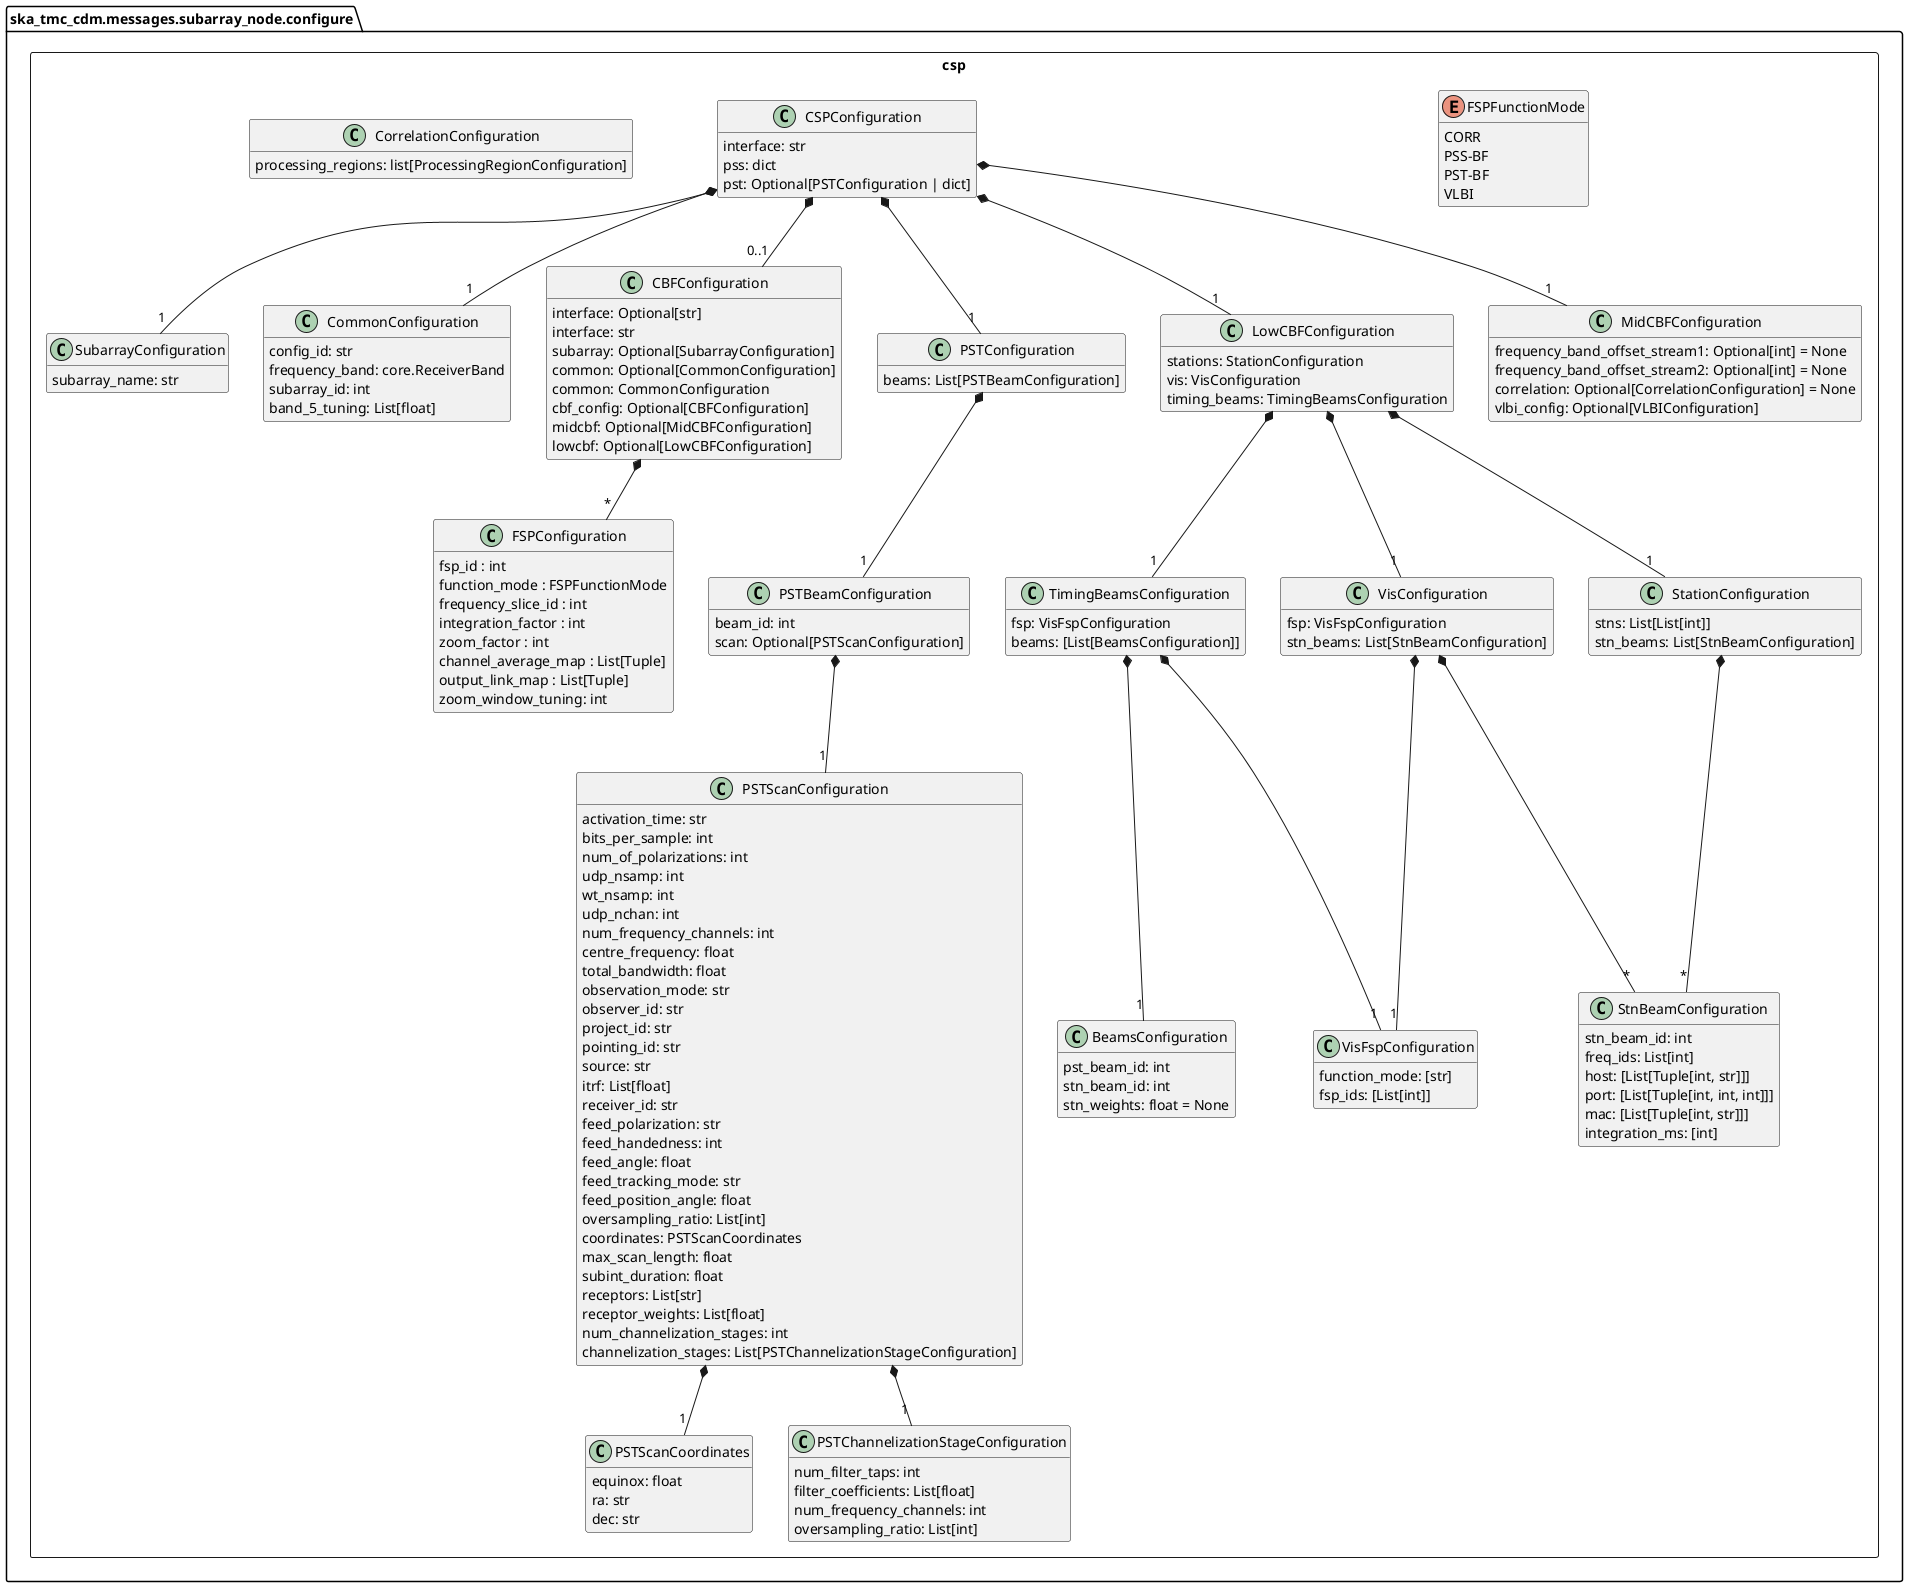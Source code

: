 @startuml
hide empty members

' Remove the following lines when VLBI, PSS and PST
' are added to CDM
remove VLBIConfiguration
remove PSTConfiguration
remove PSSConfiguration

set separator none
package ska_tmc_cdm.messages.subarray_node.configure {
	package csp <<Rectangle>> {
		class SubarrayConfiguration {
			subarray_name: str
		}

		class CommonConfiguration {
			config_id: str
			frequency_band: core.ReceiverBand
			subarray_id: int
			band_5_tuning: List[float]
		}

		class CBFConfiguration {
			interface: Optional[str]
			interface: str
			subarray: Optional[SubarrayConfiguration]
			common: Optional[CommonConfiguration]
			common: CommonConfiguration
			cbf_config: Optional[CBFConfiguration]
			midcbf: Optional[MidCBFConfiguration]
			lowcbf: Optional[LowCBFConfiguration]
		}

		enum FSPFunctionMode {
			CORR
			PSS-BF
			PST-BF
			VLBI
		}

		class FSPConfiguration {
			fsp_id : int
			function_mode : FSPFunctionMode
			frequency_slice_id : int
			integration_factor : int
			zoom_factor : int
			channel_average_map : List[Tuple]
			output_link_map : List[Tuple]
			zoom_window_tuning: int
		}

		class PSTScanConfiguration {
			activation_time: str
			bits_per_sample: int
			num_of_polarizations: int
			udp_nsamp: int
			wt_nsamp: int
			udp_nchan: int
			num_frequency_channels: int
			centre_frequency: float
			total_bandwidth: float
			observation_mode: str
			observer_id: str
			project_id: str
			pointing_id: str
			source: str
			itrf: List[float]
			receiver_id: str
			feed_polarization: str
			feed_handedness: int
			feed_angle: float
			feed_tracking_mode: str
			feed_position_angle: float
			oversampling_ratio: List[int]
			coordinates: PSTScanCoordinates
			max_scan_length: float
			subint_duration: float
			receptors: List[str]
			receptor_weights: List[float]
			num_channelization_stages: int
			channelization_stages: List[PSTChannelizationStageConfiguration]
		}

		class PSTBeamConfiguration {
			beam_id: int
			scan: Optional[PSTScanConfiguration]
		}

		class PSTScanCoordinates {
			equinox: float
			ra: str
			dec: str
		}

		class PSTChannelizationStageConfiguration {
			num_filter_taps: int
			filter_coefficients: List[float]
			num_frequency_channels: int
			oversampling_ratio: List[int]
		}

		class PSTConfiguration {
			beams: List[PSTBeamConfiguration]
		}

		class CSPConfiguration {
			interface: str
			pss: dict
			pst: Optional[PSTConfiguration | dict]

		}

		class CorrelationConfiguration {
			processing_regions: list[ProcessingRegionConfiguration]
		}

		class LowCBFConfiguration {
			stations: StationConfiguration
			vis: VisConfiguration
			timing_beams: TimingBeamsConfiguration
		}

		class MidCBFConfiguration {
			frequency_band_offset_stream1: Optional[int] = None
			frequency_band_offset_stream2: Optional[int] = None
			correlation: Optional[CorrelationConfiguration] = None
			vlbi_config: Optional[VLBIConfiguration]
		}

		class TimingBeamsConfiguration {
			fsp: VisFspConfiguration
			beams: [List[BeamsConfiguration]]
		}

		class BeamsConfiguration {
			pst_beam_id: int
			stn_beam_id: int
			stn_weights: float = None
		}

		class StationConfiguration {
			stns: List[List[int]]
			stn_beams: List[StnBeamConfiguration]
		}

		class StnBeamConfiguration {
			stn_beam_id: int
			freq_ids: List[int]
			host: [List[Tuple[int, str]]]
			port: [List[Tuple[int, int, int]]]
			mac: [List[Tuple[int, str]]]
			integration_ms: [int]
		}

		class VisConfiguration {
			fsp: VisFspConfiguration
			stn_beams: List[StnBeamConfiguration]
		}

		class VisFspConfiguration {
			function_mode: [str]
			fsp_ids: [List[int]]
		}

		CBFConfiguration *-- "*" FSPConfiguration
		CSPConfiguration *-- "1" CommonConfiguration
		CSPConfiguration *-- "1" SubarrayConfiguration
		CSPConfiguration *-- "0..1" CBFConfiguration
		CSPConfiguration *-- "1" LowCBFConfiguration
		CSPConfiguration *-- "1" MidCBFConfiguration
		CSPConfiguration *-- "1" PSTConfiguration
		PSTConfiguration *-- "1" PSTBeamConfiguration
		PSTBeamConfiguration *-- "1" PSTScanConfiguration
		PSTScanConfiguration *-- "1" PSTChannelizationStageConfiguration
		PSTScanConfiguration *-- "1" PSTScanCoordinates
		LowCBFConfiguration *-- "1" StationConfiguration
		LowCBFConfiguration *-- "1" VisConfiguration
		LowCBFConfiguration *-- "1" TimingBeamsConfiguration
		TimingBeamsConfiguration *-- "1" VisFspConfiguration
		TimingBeamsConfiguration *-- "1" BeamsConfiguration
		VisConfiguration *-- "1" VisFspConfiguration
		VisConfiguration *-- "*" StnBeamConfiguration
		StationConfiguration *-- "*" StnBeamConfiguration
	}
}
@enduml
